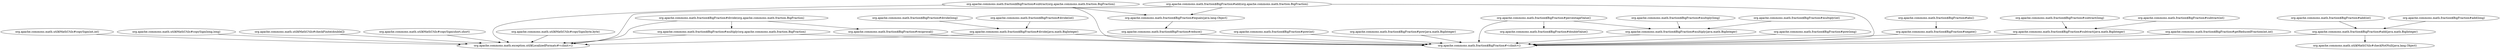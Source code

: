 digraph G {
  "org.apache.commons.math.fraction$BigFraction#add(org.apache.commons.math.fraction.BigFraction)" -> "org.apache.commons.math.fraction$BigFraction#equals(java.lang.Object)";
  "org.apache.commons.math.fraction$BigFraction#add(org.apache.commons.math.fraction.BigFraction)" -> "org.apache.commons.math.fraction$BigFraction#<clinit>()";
  "org.apache.commons.math.fraction$BigFraction#add(org.apache.commons.math.fraction.BigFraction)" -> "org.apache.commons.math.exception.util$LocalizedFormats#<clinit>()";
  "org.apache.commons.math.fraction$BigFraction#equals(java.lang.Object)" -> "org.apache.commons.math.fraction$BigFraction#reduce()";
  "org.apache.commons.math.fraction$BigFraction#reduce()" -> "org.apache.commons.math.fraction$BigFraction#<clinit>()";
  "org.apache.commons.math.fraction$BigFraction#divide(int)" -> "org.apache.commons.math.fraction$BigFraction#divide(java.math.BigInteger)";
  "org.apache.commons.math.fraction$BigFraction#divide(java.math.BigInteger)" -> "org.apache.commons.math.fraction$BigFraction#<clinit>()";
  "org.apache.commons.math.fraction$BigFraction#divide(java.math.BigInteger)" -> "org.apache.commons.math.exception.util$LocalizedFormats#<clinit>()";
  "org.apache.commons.math.fraction$BigFraction#pow(java.math.BigInteger)" -> "org.apache.commons.math.fraction$BigFraction#<clinit>()";
  "org.apache.commons.math.fraction$BigFraction#reciprocal()" -> "org.apache.commons.math.fraction$BigFraction#<clinit>()";
  "org.apache.commons.math.fraction$BigFraction#percentageValue()" -> "org.apache.commons.math.fraction$BigFraction#doubleValue()";
  "org.apache.commons.math.fraction$BigFraction#percentageValue()" -> "org.apache.commons.math.fraction$BigFraction#<clinit>()";
  "org.apache.commons.math.fraction$BigFraction#percentageValue()" -> "org.apache.commons.math.fraction$BigFraction#multiply(java.math.BigInteger)";
  "org.apache.commons.math.fraction$BigFraction#pow(long)" -> "org.apache.commons.math.fraction$BigFraction#<clinit>()";
  "org.apache.commons.math.fraction$BigFraction#multiply(java.math.BigInteger)" -> "org.apache.commons.math.fraction$BigFraction#<clinit>()";
  "org.apache.commons.math.fraction$BigFraction#add(java.math.BigInteger)" -> "org.apache.commons.math.util$MathUtils#checkNotNull(java.lang.Object)";
  "org.apache.commons.math.fraction$BigFraction#add(java.math.BigInteger)" -> "org.apache.commons.math.fraction$BigFraction#<clinit>()";
  "org.apache.commons.math.fraction$BigFraction#add(int)" -> "org.apache.commons.math.fraction$BigFraction#add(java.math.BigInteger)";
  "org.apache.commons.math.fraction$BigFraction#multiply(int)" -> "org.apache.commons.math.fraction$BigFraction#multiply(java.math.BigInteger)";
  "org.apache.commons.math.fraction$BigFraction#negate()" -> "org.apache.commons.math.fraction$BigFraction#<clinit>()";
  "org.apache.commons.math.fraction$BigFraction#subtract(long)" -> "org.apache.commons.math.fraction$BigFraction#subtract(java.math.BigInteger)";
  "org.apache.commons.math.fraction$BigFraction#subtract(java.math.BigInteger)" -> "org.apache.commons.math.fraction$BigFraction#<clinit>()";
  "org.apache.commons.math.util$MathUtils#checkFinite(double[])" -> "org.apache.commons.math.exception.util$LocalizedFormats#<clinit>()";
  "org.apache.commons.math.fraction$BigFraction#getReducedFraction(int,int)" -> "org.apache.commons.math.fraction$BigFraction#<clinit>()";
  "org.apache.commons.math.fraction$BigFraction#multiply(org.apache.commons.math.fraction.BigFraction)" -> "org.apache.commons.math.fraction$BigFraction#<clinit>()";
  "org.apache.commons.math.fraction$BigFraction#multiply(org.apache.commons.math.fraction.BigFraction)" -> "org.apache.commons.math.exception.util$LocalizedFormats#<clinit>()";
  "org.apache.commons.math.fraction$BigFraction#divide(org.apache.commons.math.fraction.BigFraction)" -> "org.apache.commons.math.fraction$BigFraction#multiply(org.apache.commons.math.fraction.BigFraction)";
  "org.apache.commons.math.fraction$BigFraction#divide(org.apache.commons.math.fraction.BigFraction)" -> "org.apache.commons.math.fraction$BigFraction#reciprocal()";
  "org.apache.commons.math.fraction$BigFraction#divide(org.apache.commons.math.fraction.BigFraction)" -> "org.apache.commons.math.exception.util$LocalizedFormats#<clinit>()";
  "org.apache.commons.math.fraction$BigFraction#subtract(org.apache.commons.math.fraction.BigFraction)" -> "org.apache.commons.math.exception.util$LocalizedFormats#<clinit>()";
  "org.apache.commons.math.fraction$BigFraction#subtract(org.apache.commons.math.fraction.BigFraction)" -> "org.apache.commons.math.fraction$BigFraction#<clinit>()";
  "org.apache.commons.math.fraction$BigFraction#subtract(org.apache.commons.math.fraction.BigFraction)" -> "org.apache.commons.math.fraction$BigFraction#equals(java.lang.Object)";
  "org.apache.commons.math.fraction$BigFraction#divide(long)" -> "org.apache.commons.math.fraction$BigFraction#divide(java.math.BigInteger)";
  "org.apache.commons.math.fraction$BigFraction#pow(int)" -> "org.apache.commons.math.fraction$BigFraction#<clinit>()";
  "org.apache.commons.math.util$MathUtils#copySign(short,short)" -> "org.apache.commons.math.exception.util$LocalizedFormats#<clinit>()";
  "org.apache.commons.math.fraction$BigFraction#multiply(long)" -> "org.apache.commons.math.fraction$BigFraction#multiply(java.math.BigInteger)";
  "org.apache.commons.math.fraction$BigFraction#add(long)" -> "org.apache.commons.math.fraction$BigFraction#add(java.math.BigInteger)";
  "org.apache.commons.math.fraction$BigFraction#subtract(int)" -> "org.apache.commons.math.fraction$BigFraction#subtract(java.math.BigInteger)";
  "org.apache.commons.math.util$MathUtils#copySign(byte,byte)" -> "org.apache.commons.math.exception.util$LocalizedFormats#<clinit>()";
  "org.apache.commons.math.fraction$BigFraction#abs()" -> "org.apache.commons.math.fraction$BigFraction#negate()";
  "org.apache.commons.math.util$MathUtils#copySign(int,int)" -> "org.apache.commons.math.exception.util$LocalizedFormats#<clinit>()";
  "org.apache.commons.math.util$MathUtils#copySign(long,long)" -> "org.apache.commons.math.exception.util$LocalizedFormats#<clinit>()";
}
